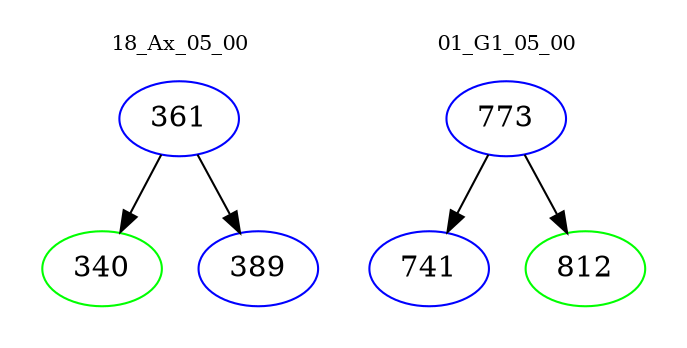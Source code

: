digraph{
subgraph cluster_0 {
color = white
label = "18_Ax_05_00";
fontsize=10;
T0_361 [label="361", color="blue"]
T0_361 -> T0_340 [color="black"]
T0_340 [label="340", color="green"]
T0_361 -> T0_389 [color="black"]
T0_389 [label="389", color="blue"]
}
subgraph cluster_1 {
color = white
label = "01_G1_05_00";
fontsize=10;
T1_773 [label="773", color="blue"]
T1_773 -> T1_741 [color="black"]
T1_741 [label="741", color="blue"]
T1_773 -> T1_812 [color="black"]
T1_812 [label="812", color="green"]
}
}
